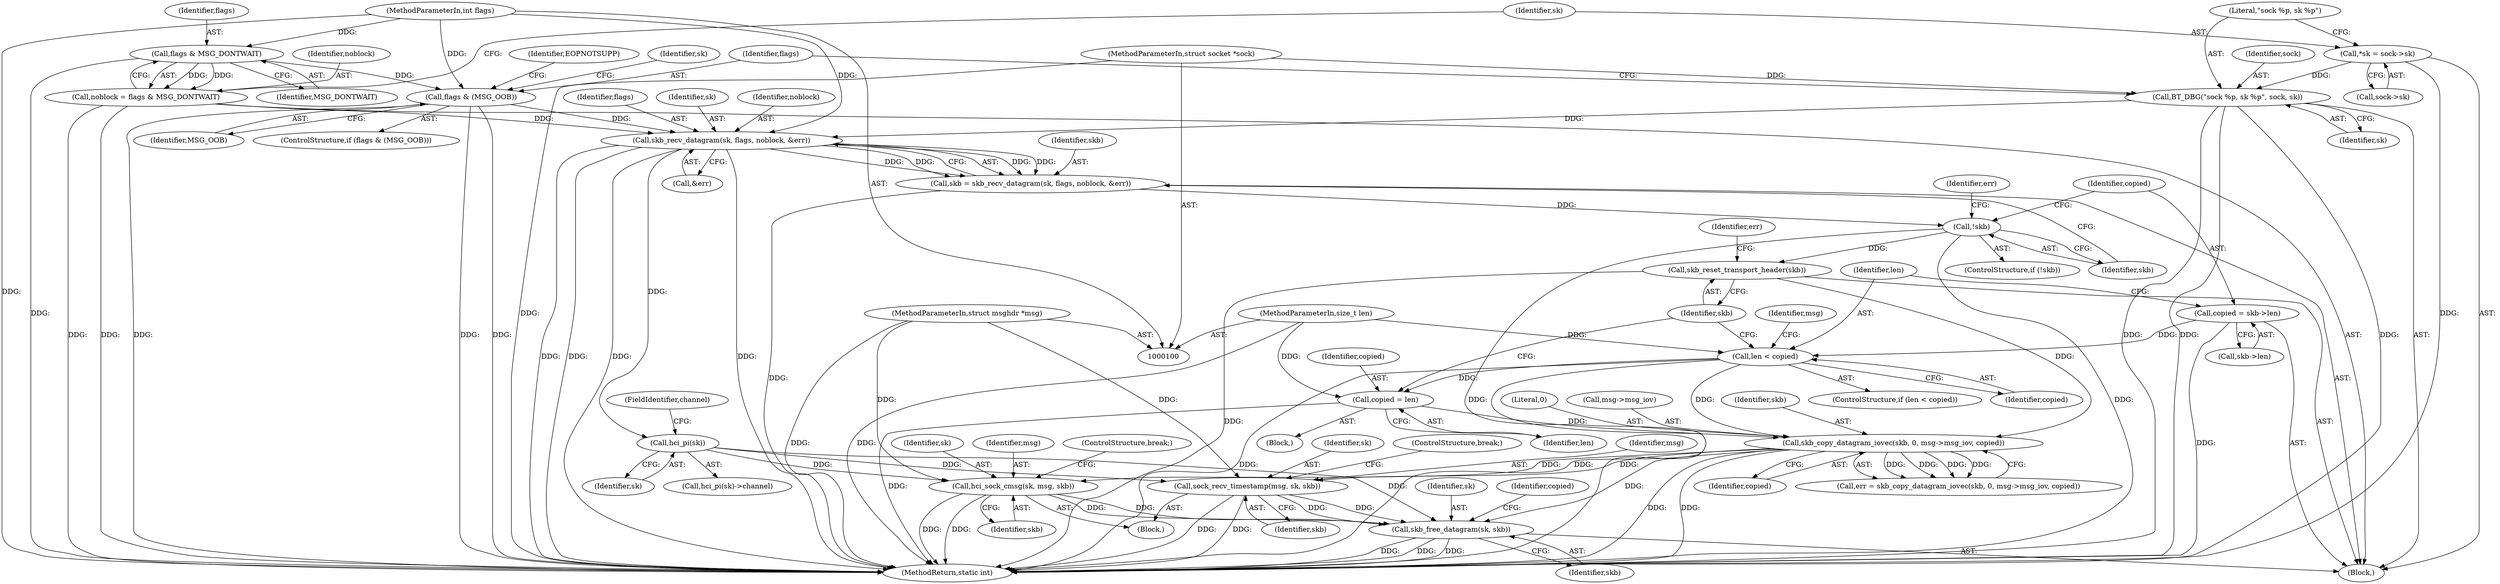 digraph "0_linux_f3d3342602f8bcbf37d7c46641cb9bca7618eb1c_8@API" {
"1000203" [label="(Call,skb_free_datagram(sk, skb))"];
"1000185" [label="(Call,hci_pi(sk))"];
"1000143" [label="(Call,skb_recv_datagram(sk, flags, noblock, &err))"];
"1000122" [label="(Call,BT_DBG(\"sock %p, sk %p\", sock, sk))"];
"1000102" [label="(MethodParameterIn,struct socket *sock)"];
"1000114" [label="(Call,*sk = sock->sk)"];
"1000127" [label="(Call,flags & (MSG_OOB))"];
"1000110" [label="(Call,flags & MSG_DONTWAIT)"];
"1000105" [label="(MethodParameterIn,int flags)"];
"1000108" [label="(Call,noblock = flags & MSG_DONTWAIT)"];
"1000198" [label="(Call,sock_recv_timestamp(msg, sk, skb))"];
"1000103" [label="(MethodParameterIn,struct msghdr *msg)"];
"1000176" [label="(Call,skb_copy_datagram_iovec(skb, 0, msg->msg_iov, copied))"];
"1000172" [label="(Call,skb_reset_transport_header(skb))"];
"1000150" [label="(Call,!skb)"];
"1000141" [label="(Call,skb = skb_recv_datagram(sk, flags, noblock, &err))"];
"1000169" [label="(Call,copied = len)"];
"1000160" [label="(Call,len < copied)"];
"1000104" [label="(MethodParameterIn,size_t len)"];
"1000154" [label="(Call,copied = skb->len)"];
"1000190" [label="(Call,hci_sock_cmsg(sk, msg, skb))"];
"1000204" [label="(Identifier,sk)"];
"1000143" [label="(Call,skb_recv_datagram(sk, flags, noblock, &err))"];
"1000190" [label="(Call,hci_sock_cmsg(sk, msg, skb))"];
"1000116" [label="(Call,sock->sk)"];
"1000124" [label="(Identifier,sock)"];
"1000177" [label="(Identifier,skb)"];
"1000173" [label="(Identifier,skb)"];
"1000161" [label="(Identifier,len)"];
"1000151" [label="(Identifier,skb)"];
"1000192" [label="(Identifier,msg)"];
"1000194" [label="(ControlStructure,break;)"];
"1000156" [label="(Call,skb->len)"];
"1000114" [label="(Call,*sk = sock->sk)"];
"1000128" [label="(Identifier,flags)"];
"1000150" [label="(Call,!skb)"];
"1000141" [label="(Call,skb = skb_recv_datagram(sk, flags, noblock, &err))"];
"1000200" [label="(Identifier,sk)"];
"1000186" [label="(Identifier,sk)"];
"1000184" [label="(Call,hci_pi(sk)->channel)"];
"1000123" [label="(Literal,\"sock %p, sk %p\")"];
"1000203" [label="(Call,skb_free_datagram(sk, skb))"];
"1000125" [label="(Identifier,sk)"];
"1000155" [label="(Identifier,copied)"];
"1000115" [label="(Identifier,sk)"];
"1000166" [label="(Identifier,msg)"];
"1000182" [label="(Identifier,copied)"];
"1000174" [label="(Call,err = skb_copy_datagram_iovec(skb, 0, msg->msg_iov, copied))"];
"1000159" [label="(ControlStructure,if (len < copied))"];
"1000198" [label="(Call,sock_recv_timestamp(msg, sk, skb))"];
"1000142" [label="(Identifier,skb)"];
"1000191" [label="(Identifier,sk)"];
"1000105" [label="(MethodParameterIn,int flags)"];
"1000110" [label="(Call,flags & MSG_DONTWAIT)"];
"1000187" [label="(FieldIdentifier,channel)"];
"1000162" [label="(Identifier,copied)"];
"1000145" [label="(Identifier,flags)"];
"1000129" [label="(Identifier,MSG_OOB)"];
"1000171" [label="(Identifier,len)"];
"1000127" [label="(Call,flags & (MSG_OOB))"];
"1000108" [label="(Call,noblock = flags & MSG_DONTWAIT)"];
"1000126" [label="(ControlStructure,if (flags & (MSG_OOB)))"];
"1000144" [label="(Identifier,sk)"];
"1000178" [label="(Literal,0)"];
"1000205" [label="(Identifier,skb)"];
"1000201" [label="(Identifier,skb)"];
"1000176" [label="(Call,skb_copy_datagram_iovec(skb, 0, msg->msg_iov, copied))"];
"1000170" [label="(Identifier,copied)"];
"1000103" [label="(MethodParameterIn,struct msghdr *msg)"];
"1000146" [label="(Identifier,noblock)"];
"1000106" [label="(Block,)"];
"1000112" [label="(Identifier,MSG_DONTWAIT)"];
"1000111" [label="(Identifier,flags)"];
"1000169" [label="(Call,copied = len)"];
"1000206" [label="(Identifier,copied)"];
"1000175" [label="(Identifier,err)"];
"1000102" [label="(MethodParameterIn,struct socket *sock)"];
"1000149" [label="(ControlStructure,if (!skb))"];
"1000153" [label="(Identifier,err)"];
"1000163" [label="(Block,)"];
"1000109" [label="(Identifier,noblock)"];
"1000132" [label="(Identifier,EOPNOTSUPP)"];
"1000154" [label="(Call,copied = skb->len)"];
"1000122" [label="(Call,BT_DBG(\"sock %p, sk %p\", sock, sk))"];
"1000188" [label="(Block,)"];
"1000172" [label="(Call,skb_reset_transport_header(skb))"];
"1000147" [label="(Call,&err)"];
"1000179" [label="(Call,msg->msg_iov)"];
"1000160" [label="(Call,len < copied)"];
"1000202" [label="(ControlStructure,break;)"];
"1000193" [label="(Identifier,skb)"];
"1000104" [label="(MethodParameterIn,size_t len)"];
"1000185" [label="(Call,hci_pi(sk))"];
"1000199" [label="(Identifier,msg)"];
"1000207" [label="(MethodReturn,static int)"];
"1000136" [label="(Identifier,sk)"];
"1000203" -> "1000106"  [label="AST: "];
"1000203" -> "1000205"  [label="CFG: "];
"1000204" -> "1000203"  [label="AST: "];
"1000205" -> "1000203"  [label="AST: "];
"1000206" -> "1000203"  [label="CFG: "];
"1000203" -> "1000207"  [label="DDG: "];
"1000203" -> "1000207"  [label="DDG: "];
"1000203" -> "1000207"  [label="DDG: "];
"1000185" -> "1000203"  [label="DDG: "];
"1000198" -> "1000203"  [label="DDG: "];
"1000198" -> "1000203"  [label="DDG: "];
"1000190" -> "1000203"  [label="DDG: "];
"1000190" -> "1000203"  [label="DDG: "];
"1000176" -> "1000203"  [label="DDG: "];
"1000185" -> "1000184"  [label="AST: "];
"1000185" -> "1000186"  [label="CFG: "];
"1000186" -> "1000185"  [label="AST: "];
"1000187" -> "1000185"  [label="CFG: "];
"1000143" -> "1000185"  [label="DDG: "];
"1000185" -> "1000190"  [label="DDG: "];
"1000185" -> "1000198"  [label="DDG: "];
"1000143" -> "1000141"  [label="AST: "];
"1000143" -> "1000147"  [label="CFG: "];
"1000144" -> "1000143"  [label="AST: "];
"1000145" -> "1000143"  [label="AST: "];
"1000146" -> "1000143"  [label="AST: "];
"1000147" -> "1000143"  [label="AST: "];
"1000141" -> "1000143"  [label="CFG: "];
"1000143" -> "1000207"  [label="DDG: "];
"1000143" -> "1000207"  [label="DDG: "];
"1000143" -> "1000207"  [label="DDG: "];
"1000143" -> "1000207"  [label="DDG: "];
"1000143" -> "1000141"  [label="DDG: "];
"1000143" -> "1000141"  [label="DDG: "];
"1000143" -> "1000141"  [label="DDG: "];
"1000143" -> "1000141"  [label="DDG: "];
"1000122" -> "1000143"  [label="DDG: "];
"1000127" -> "1000143"  [label="DDG: "];
"1000105" -> "1000143"  [label="DDG: "];
"1000108" -> "1000143"  [label="DDG: "];
"1000122" -> "1000106"  [label="AST: "];
"1000122" -> "1000125"  [label="CFG: "];
"1000123" -> "1000122"  [label="AST: "];
"1000124" -> "1000122"  [label="AST: "];
"1000125" -> "1000122"  [label="AST: "];
"1000128" -> "1000122"  [label="CFG: "];
"1000122" -> "1000207"  [label="DDG: "];
"1000122" -> "1000207"  [label="DDG: "];
"1000122" -> "1000207"  [label="DDG: "];
"1000102" -> "1000122"  [label="DDG: "];
"1000114" -> "1000122"  [label="DDG: "];
"1000102" -> "1000100"  [label="AST: "];
"1000102" -> "1000207"  [label="DDG: "];
"1000114" -> "1000106"  [label="AST: "];
"1000114" -> "1000116"  [label="CFG: "];
"1000115" -> "1000114"  [label="AST: "];
"1000116" -> "1000114"  [label="AST: "];
"1000123" -> "1000114"  [label="CFG: "];
"1000114" -> "1000207"  [label="DDG: "];
"1000127" -> "1000126"  [label="AST: "];
"1000127" -> "1000129"  [label="CFG: "];
"1000128" -> "1000127"  [label="AST: "];
"1000129" -> "1000127"  [label="AST: "];
"1000132" -> "1000127"  [label="CFG: "];
"1000136" -> "1000127"  [label="CFG: "];
"1000127" -> "1000207"  [label="DDG: "];
"1000127" -> "1000207"  [label="DDG: "];
"1000127" -> "1000207"  [label="DDG: "];
"1000110" -> "1000127"  [label="DDG: "];
"1000105" -> "1000127"  [label="DDG: "];
"1000110" -> "1000108"  [label="AST: "];
"1000110" -> "1000112"  [label="CFG: "];
"1000111" -> "1000110"  [label="AST: "];
"1000112" -> "1000110"  [label="AST: "];
"1000108" -> "1000110"  [label="CFG: "];
"1000110" -> "1000207"  [label="DDG: "];
"1000110" -> "1000108"  [label="DDG: "];
"1000110" -> "1000108"  [label="DDG: "];
"1000105" -> "1000110"  [label="DDG: "];
"1000105" -> "1000100"  [label="AST: "];
"1000105" -> "1000207"  [label="DDG: "];
"1000108" -> "1000106"  [label="AST: "];
"1000109" -> "1000108"  [label="AST: "];
"1000115" -> "1000108"  [label="CFG: "];
"1000108" -> "1000207"  [label="DDG: "];
"1000108" -> "1000207"  [label="DDG: "];
"1000198" -> "1000188"  [label="AST: "];
"1000198" -> "1000201"  [label="CFG: "];
"1000199" -> "1000198"  [label="AST: "];
"1000200" -> "1000198"  [label="AST: "];
"1000201" -> "1000198"  [label="AST: "];
"1000202" -> "1000198"  [label="CFG: "];
"1000198" -> "1000207"  [label="DDG: "];
"1000198" -> "1000207"  [label="DDG: "];
"1000103" -> "1000198"  [label="DDG: "];
"1000176" -> "1000198"  [label="DDG: "];
"1000103" -> "1000100"  [label="AST: "];
"1000103" -> "1000207"  [label="DDG: "];
"1000103" -> "1000190"  [label="DDG: "];
"1000176" -> "1000174"  [label="AST: "];
"1000176" -> "1000182"  [label="CFG: "];
"1000177" -> "1000176"  [label="AST: "];
"1000178" -> "1000176"  [label="AST: "];
"1000179" -> "1000176"  [label="AST: "];
"1000182" -> "1000176"  [label="AST: "];
"1000174" -> "1000176"  [label="CFG: "];
"1000176" -> "1000207"  [label="DDG: "];
"1000176" -> "1000207"  [label="DDG: "];
"1000176" -> "1000174"  [label="DDG: "];
"1000176" -> "1000174"  [label="DDG: "];
"1000176" -> "1000174"  [label="DDG: "];
"1000176" -> "1000174"  [label="DDG: "];
"1000172" -> "1000176"  [label="DDG: "];
"1000169" -> "1000176"  [label="DDG: "];
"1000160" -> "1000176"  [label="DDG: "];
"1000176" -> "1000190"  [label="DDG: "];
"1000172" -> "1000106"  [label="AST: "];
"1000172" -> "1000173"  [label="CFG: "];
"1000173" -> "1000172"  [label="AST: "];
"1000175" -> "1000172"  [label="CFG: "];
"1000172" -> "1000207"  [label="DDG: "];
"1000150" -> "1000172"  [label="DDG: "];
"1000150" -> "1000149"  [label="AST: "];
"1000150" -> "1000151"  [label="CFG: "];
"1000151" -> "1000150"  [label="AST: "];
"1000153" -> "1000150"  [label="CFG: "];
"1000155" -> "1000150"  [label="CFG: "];
"1000150" -> "1000207"  [label="DDG: "];
"1000150" -> "1000207"  [label="DDG: "];
"1000141" -> "1000150"  [label="DDG: "];
"1000141" -> "1000106"  [label="AST: "];
"1000142" -> "1000141"  [label="AST: "];
"1000151" -> "1000141"  [label="CFG: "];
"1000141" -> "1000207"  [label="DDG: "];
"1000169" -> "1000163"  [label="AST: "];
"1000169" -> "1000171"  [label="CFG: "];
"1000170" -> "1000169"  [label="AST: "];
"1000171" -> "1000169"  [label="AST: "];
"1000173" -> "1000169"  [label="CFG: "];
"1000169" -> "1000207"  [label="DDG: "];
"1000160" -> "1000169"  [label="DDG: "];
"1000104" -> "1000169"  [label="DDG: "];
"1000160" -> "1000159"  [label="AST: "];
"1000160" -> "1000162"  [label="CFG: "];
"1000161" -> "1000160"  [label="AST: "];
"1000162" -> "1000160"  [label="AST: "];
"1000166" -> "1000160"  [label="CFG: "];
"1000173" -> "1000160"  [label="CFG: "];
"1000160" -> "1000207"  [label="DDG: "];
"1000160" -> "1000207"  [label="DDG: "];
"1000104" -> "1000160"  [label="DDG: "];
"1000154" -> "1000160"  [label="DDG: "];
"1000104" -> "1000100"  [label="AST: "];
"1000104" -> "1000207"  [label="DDG: "];
"1000154" -> "1000106"  [label="AST: "];
"1000154" -> "1000156"  [label="CFG: "];
"1000155" -> "1000154"  [label="AST: "];
"1000156" -> "1000154"  [label="AST: "];
"1000161" -> "1000154"  [label="CFG: "];
"1000154" -> "1000207"  [label="DDG: "];
"1000190" -> "1000188"  [label="AST: "];
"1000190" -> "1000193"  [label="CFG: "];
"1000191" -> "1000190"  [label="AST: "];
"1000192" -> "1000190"  [label="AST: "];
"1000193" -> "1000190"  [label="AST: "];
"1000194" -> "1000190"  [label="CFG: "];
"1000190" -> "1000207"  [label="DDG: "];
"1000190" -> "1000207"  [label="DDG: "];
}
